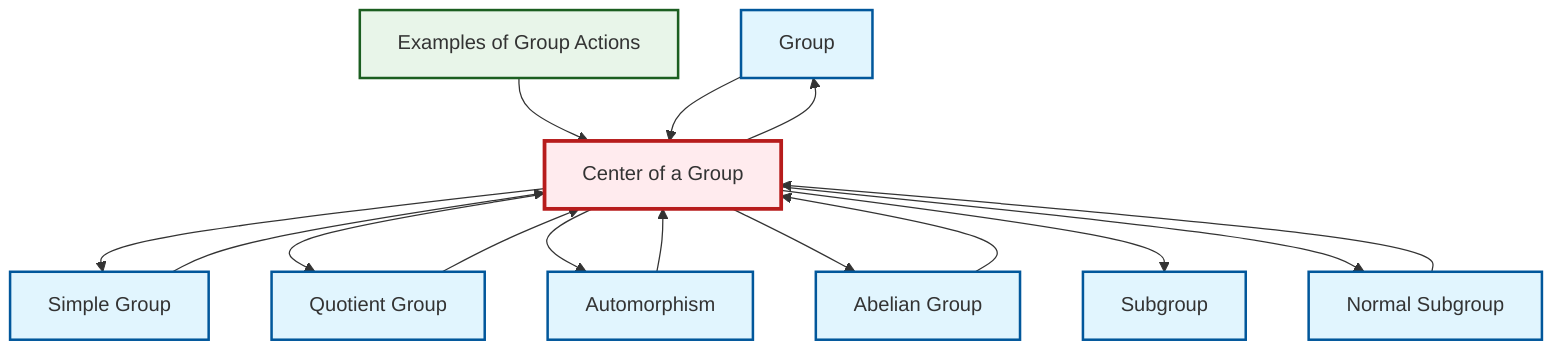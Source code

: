 graph TD
    classDef definition fill:#e1f5fe,stroke:#01579b,stroke-width:2px
    classDef theorem fill:#f3e5f5,stroke:#4a148c,stroke-width:2px
    classDef axiom fill:#fff3e0,stroke:#e65100,stroke-width:2px
    classDef example fill:#e8f5e9,stroke:#1b5e20,stroke-width:2px
    classDef current fill:#ffebee,stroke:#b71c1c,stroke-width:3px
    def-group["Group"]:::definition
    def-normal-subgroup["Normal Subgroup"]:::definition
    ex-group-action-examples["Examples of Group Actions"]:::example
    def-quotient-group["Quotient Group"]:::definition
    def-abelian-group["Abelian Group"]:::definition
    def-automorphism["Automorphism"]:::definition
    def-simple-group["Simple Group"]:::definition
    def-center-of-group["Center of a Group"]:::definition
    def-subgroup["Subgroup"]:::definition
    def-center-of-group --> def-simple-group
    def-quotient-group --> def-center-of-group
    def-automorphism --> def-center-of-group
    def-center-of-group --> def-quotient-group
    def-center-of-group --> def-automorphism
    def-normal-subgroup --> def-center-of-group
    ex-group-action-examples --> def-center-of-group
    def-group --> def-center-of-group
    def-simple-group --> def-center-of-group
    def-center-of-group --> def-abelian-group
    def-center-of-group --> def-group
    def-center-of-group --> def-subgroup
    def-center-of-group --> def-normal-subgroup
    def-abelian-group --> def-center-of-group
    class def-center-of-group current